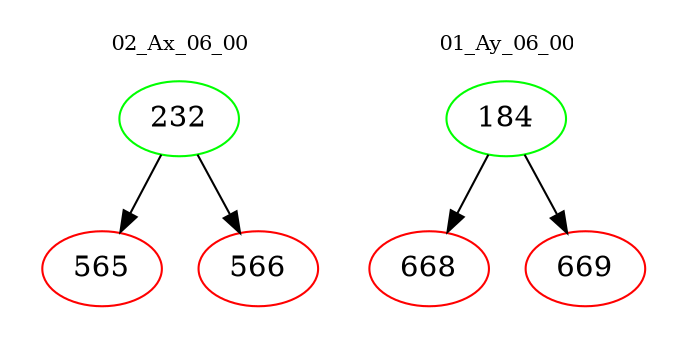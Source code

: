 digraph{
subgraph cluster_0 {
color = white
label = "02_Ax_06_00";
fontsize=10;
T0_232 [label="232", color="green"]
T0_232 -> T0_565 [color="black"]
T0_565 [label="565", color="red"]
T0_232 -> T0_566 [color="black"]
T0_566 [label="566", color="red"]
}
subgraph cluster_1 {
color = white
label = "01_Ay_06_00";
fontsize=10;
T1_184 [label="184", color="green"]
T1_184 -> T1_668 [color="black"]
T1_668 [label="668", color="red"]
T1_184 -> T1_669 [color="black"]
T1_669 [label="669", color="red"]
}
}
